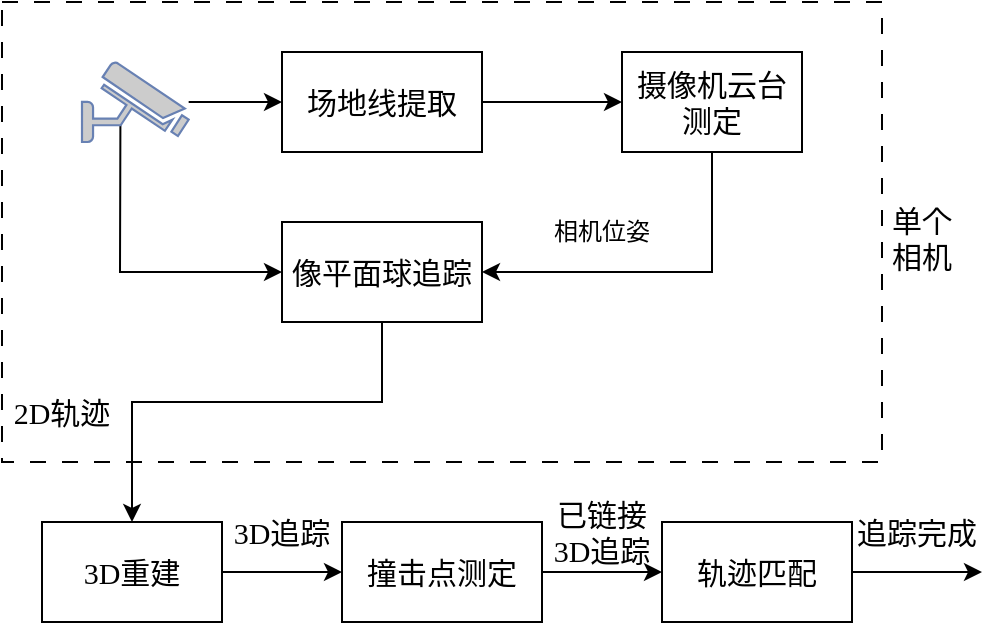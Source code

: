 <mxfile version="24.7.16">
  <diagram name="Page-1" id="GRRNG8kKb5Y7DShD3_OZ">
    <mxGraphModel dx="774" dy="1001" grid="1" gridSize="10" guides="1" tooltips="1" connect="1" arrows="1" fold="1" page="1" pageScale="1" pageWidth="850" pageHeight="1100" math="0" shadow="0">
      <root>
        <mxCell id="0" />
        <mxCell id="1" parent="0" />
        <mxCell id="z2LVqbXnn5OjvUbjfE1c-5" value="" style="rounded=0;whiteSpace=wrap;html=1;fillColor=none;dashed=1;dashPattern=8 8;" vertex="1" parent="1">
          <mxGeometry x="80" y="160" width="440" height="230" as="geometry" />
        </mxCell>
        <mxCell id="z2LVqbXnn5OjvUbjfE1c-18" style="edgeStyle=orthogonalEdgeStyle;rounded=0;orthogonalLoop=1;jettySize=auto;html=1;exitX=1;exitY=0.5;exitDx=0;exitDy=0;entryX=0;entryY=0.5;entryDx=0;entryDy=0;" edge="1" parent="1" source="z2LVqbXnn5OjvUbjfE1c-2" target="z2LVqbXnn5OjvUbjfE1c-3">
          <mxGeometry relative="1" as="geometry" />
        </mxCell>
        <mxCell id="z2LVqbXnn5OjvUbjfE1c-2" value="&lt;font style=&quot;font-size: 15px;&quot; face=&quot;STZhongsong&quot;&gt;场地线提取&lt;/font&gt;" style="rounded=0;whiteSpace=wrap;html=1;fillColor=none;" vertex="1" parent="1">
          <mxGeometry x="220" y="185" width="100" height="50" as="geometry" />
        </mxCell>
        <mxCell id="z2LVqbXnn5OjvUbjfE1c-17" style="edgeStyle=orthogonalEdgeStyle;rounded=0;orthogonalLoop=1;jettySize=auto;html=1;exitX=0.5;exitY=1;exitDx=0;exitDy=0;entryX=1;entryY=0.5;entryDx=0;entryDy=0;" edge="1" parent="1" source="z2LVqbXnn5OjvUbjfE1c-3" target="z2LVqbXnn5OjvUbjfE1c-4">
          <mxGeometry relative="1" as="geometry" />
        </mxCell>
        <mxCell id="z2LVqbXnn5OjvUbjfE1c-3" value="&lt;font style=&quot;font-size: 15px;&quot; face=&quot;STZhongsong&quot;&gt;摄像机云台测定&lt;/font&gt;" style="rounded=0;whiteSpace=wrap;html=1;fillColor=none;" vertex="1" parent="1">
          <mxGeometry x="390" y="185" width="90" height="50" as="geometry" />
        </mxCell>
        <mxCell id="z2LVqbXnn5OjvUbjfE1c-16" style="edgeStyle=elbowEdgeStyle;rounded=0;orthogonalLoop=1;jettySize=auto;html=1;entryX=0.5;entryY=0;entryDx=0;entryDy=0;elbow=vertical;exitX=0.5;exitY=1;exitDx=0;exitDy=0;" edge="1" parent="1" source="z2LVqbXnn5OjvUbjfE1c-4" target="z2LVqbXnn5OjvUbjfE1c-7">
          <mxGeometry relative="1" as="geometry">
            <Array as="points">
              <mxPoint x="230" y="360" />
            </Array>
          </mxGeometry>
        </mxCell>
        <mxCell id="z2LVqbXnn5OjvUbjfE1c-4" value="&lt;font style=&quot;font-size: 15px;&quot; face=&quot;STZhongsong&quot;&gt;像平面球追踪&lt;/font&gt;" style="rounded=0;whiteSpace=wrap;html=1;fillColor=none;" vertex="1" parent="1">
          <mxGeometry x="220" y="270" width="100" height="50" as="geometry" />
        </mxCell>
        <mxCell id="z2LVqbXnn5OjvUbjfE1c-6" value="&lt;font face=&quot;STZhongsong&quot; style=&quot;font-size: 15px;&quot;&gt;单个相机&lt;/font&gt;" style="text;html=1;align=center;verticalAlign=middle;whiteSpace=wrap;rounded=0;fontSize=15;" vertex="1" parent="1">
          <mxGeometry x="520" y="235" width="40" height="85" as="geometry" />
        </mxCell>
        <mxCell id="z2LVqbXnn5OjvUbjfE1c-12" value="" style="edgeStyle=orthogonalEdgeStyle;rounded=0;orthogonalLoop=1;jettySize=auto;html=1;" edge="1" parent="1" source="z2LVqbXnn5OjvUbjfE1c-7" target="z2LVqbXnn5OjvUbjfE1c-8">
          <mxGeometry relative="1" as="geometry" />
        </mxCell>
        <mxCell id="z2LVqbXnn5OjvUbjfE1c-7" value="&lt;font style=&quot;font-size: 15px;&quot; face=&quot;STZhongsong&quot;&gt;3D重建&lt;/font&gt;" style="rounded=0;whiteSpace=wrap;html=1;fillColor=none;" vertex="1" parent="1">
          <mxGeometry x="100" y="420" width="90" height="50" as="geometry" />
        </mxCell>
        <mxCell id="z2LVqbXnn5OjvUbjfE1c-13" value="" style="edgeStyle=orthogonalEdgeStyle;rounded=0;orthogonalLoop=1;jettySize=auto;html=1;" edge="1" parent="1" source="z2LVqbXnn5OjvUbjfE1c-8" target="z2LVqbXnn5OjvUbjfE1c-10">
          <mxGeometry relative="1" as="geometry" />
        </mxCell>
        <mxCell id="z2LVqbXnn5OjvUbjfE1c-8" value="&lt;font style=&quot;font-size: 15px;&quot; face=&quot;STZhongsong&quot;&gt;撞击点测定&lt;/font&gt;" style="rounded=0;whiteSpace=wrap;html=1;fillColor=none;" vertex="1" parent="1">
          <mxGeometry x="250" y="420" width="100" height="50" as="geometry" />
        </mxCell>
        <mxCell id="z2LVqbXnn5OjvUbjfE1c-9" value="&lt;font style=&quot;font-size: 15px;&quot; face=&quot;STZhongsong&quot;&gt;2D轨迹&lt;/font&gt;" style="text;html=1;align=center;verticalAlign=middle;whiteSpace=wrap;rounded=0;" vertex="1" parent="1">
          <mxGeometry x="80" y="350" width="60" height="30" as="geometry" />
        </mxCell>
        <mxCell id="z2LVqbXnn5OjvUbjfE1c-29" style="edgeStyle=orthogonalEdgeStyle;rounded=0;orthogonalLoop=1;jettySize=auto;html=1;exitX=1;exitY=0.5;exitDx=0;exitDy=0;" edge="1" parent="1" source="z2LVqbXnn5OjvUbjfE1c-10">
          <mxGeometry relative="1" as="geometry">
            <mxPoint x="570" y="445" as="targetPoint" />
          </mxGeometry>
        </mxCell>
        <mxCell id="z2LVqbXnn5OjvUbjfE1c-10" value="&lt;font face=&quot;STZhongsong&quot; style=&quot;font-size: 15px;&quot;&gt;轨迹匹配&lt;/font&gt;" style="rounded=0;whiteSpace=wrap;html=1;fillColor=none;fontSize=15;" vertex="1" parent="1">
          <mxGeometry x="410" y="420" width="95" height="50" as="geometry" />
        </mxCell>
        <mxCell id="z2LVqbXnn5OjvUbjfE1c-11" value="&lt;font style=&quot;font-size: 15px;&quot; face=&quot;STZhongsong&quot;&gt;追踪完成&lt;/font&gt;" style="text;html=1;align=center;verticalAlign=middle;whiteSpace=wrap;rounded=0;" vertex="1" parent="1">
          <mxGeometry x="505" y="410" width="65" height="30" as="geometry" />
        </mxCell>
        <mxCell id="z2LVqbXnn5OjvUbjfE1c-22" value="" style="edgeStyle=orthogonalEdgeStyle;rounded=0;orthogonalLoop=1;jettySize=auto;html=1;" edge="1" parent="1" source="z2LVqbXnn5OjvUbjfE1c-21" target="z2LVqbXnn5OjvUbjfE1c-2">
          <mxGeometry relative="1" as="geometry" />
        </mxCell>
        <mxCell id="z2LVqbXnn5OjvUbjfE1c-24" style="edgeStyle=elbowEdgeStyle;rounded=0;orthogonalLoop=1;jettySize=auto;html=1;exitX=0.36;exitY=0.79;exitDx=0;exitDy=0;exitPerimeter=0;entryX=0;entryY=0.5;entryDx=0;entryDy=0;" edge="1" parent="1" source="z2LVqbXnn5OjvUbjfE1c-21" target="z2LVqbXnn5OjvUbjfE1c-4">
          <mxGeometry relative="1" as="geometry">
            <Array as="points">
              <mxPoint x="139" y="280" />
            </Array>
          </mxGeometry>
        </mxCell>
        <mxCell id="z2LVqbXnn5OjvUbjfE1c-21" value="" style="fontColor=#0066CC;verticalAlign=top;verticalLabelPosition=bottom;labelPosition=center;align=center;html=1;outlineConnect=0;fillColor=#CCCCCC;strokeColor=#6881B3;gradientColor=none;gradientDirection=north;strokeWidth=2;shape=mxgraph.networks.security_camera;" vertex="1" parent="1">
          <mxGeometry x="120" y="190" width="53.33" height="40" as="geometry" />
        </mxCell>
        <mxCell id="z2LVqbXnn5OjvUbjfE1c-25" value="&lt;font face=&quot;STZhongsong&quot;&gt;相机位姿&lt;/font&gt;" style="text;html=1;align=center;verticalAlign=middle;whiteSpace=wrap;rounded=0;" vertex="1" parent="1">
          <mxGeometry x="350" y="260" width="60" height="30" as="geometry" />
        </mxCell>
        <mxCell id="z2LVqbXnn5OjvUbjfE1c-26" value="&lt;font style=&quot;font-size: 15px;&quot; face=&quot;STZhongsong&quot;&gt;3D追踪&lt;/font&gt;" style="text;html=1;align=center;verticalAlign=middle;whiteSpace=wrap;rounded=0;" vertex="1" parent="1">
          <mxGeometry x="190" y="410" width="60" height="30" as="geometry" />
        </mxCell>
        <mxCell id="z2LVqbXnn5OjvUbjfE1c-27" value="&lt;font style=&quot;font-size: 15px;&quot; face=&quot;STZhongsong&quot;&gt;已链接3D追踪&lt;/font&gt;" style="text;html=1;align=center;verticalAlign=middle;whiteSpace=wrap;rounded=0;" vertex="1" parent="1">
          <mxGeometry x="350" y="410" width="60" height="30" as="geometry" />
        </mxCell>
      </root>
    </mxGraphModel>
  </diagram>
</mxfile>

